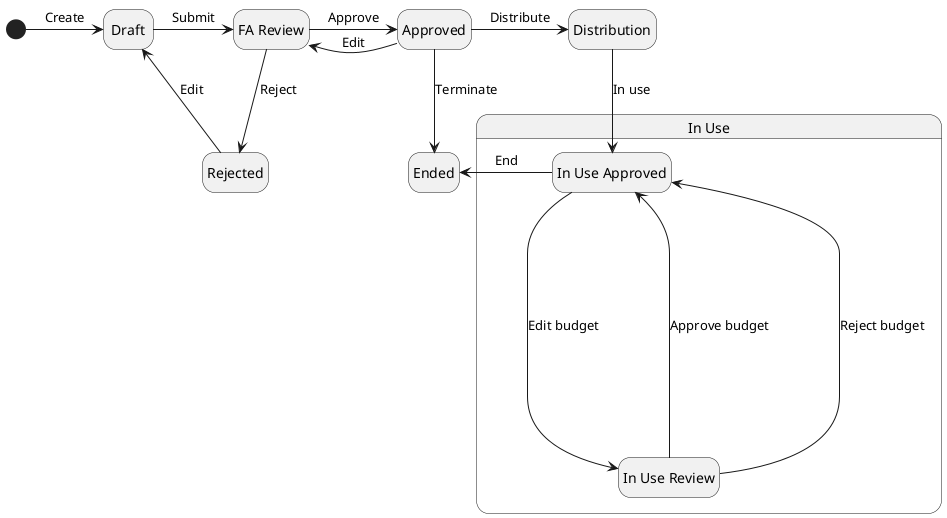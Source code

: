 @startuml
'https://plantuml.com/state-diagram
hide empty description

state "Draft" as draft
state "FA Review" as fa_review
state "Rejected" as rejected
state "Approved" as approved
state "Distribution" as distribution
state "In Use" as in_use {
    state "In Use Review" as in_use_review
    state "In Use Approved" as in_use_approved
}
state "Ended" as ended

[*] -> draft : Create
draft -> fa_review : Submit
fa_review --> rejected : Reject
rejected --> draft : Edit
fa_review -> approved : Approve
approved -> fa_review: Edit
approved -> distribution : Distribute
approved -> ended: Terminate
distribution --> in_use_approved : In use
in_use_approved --> in_use_review : Edit budget
in_use_review --> in_use_approved: Approve budget
in_use_review -----> in_use_approved: Reject budget
in_use_approved -> ended : End
@enduml